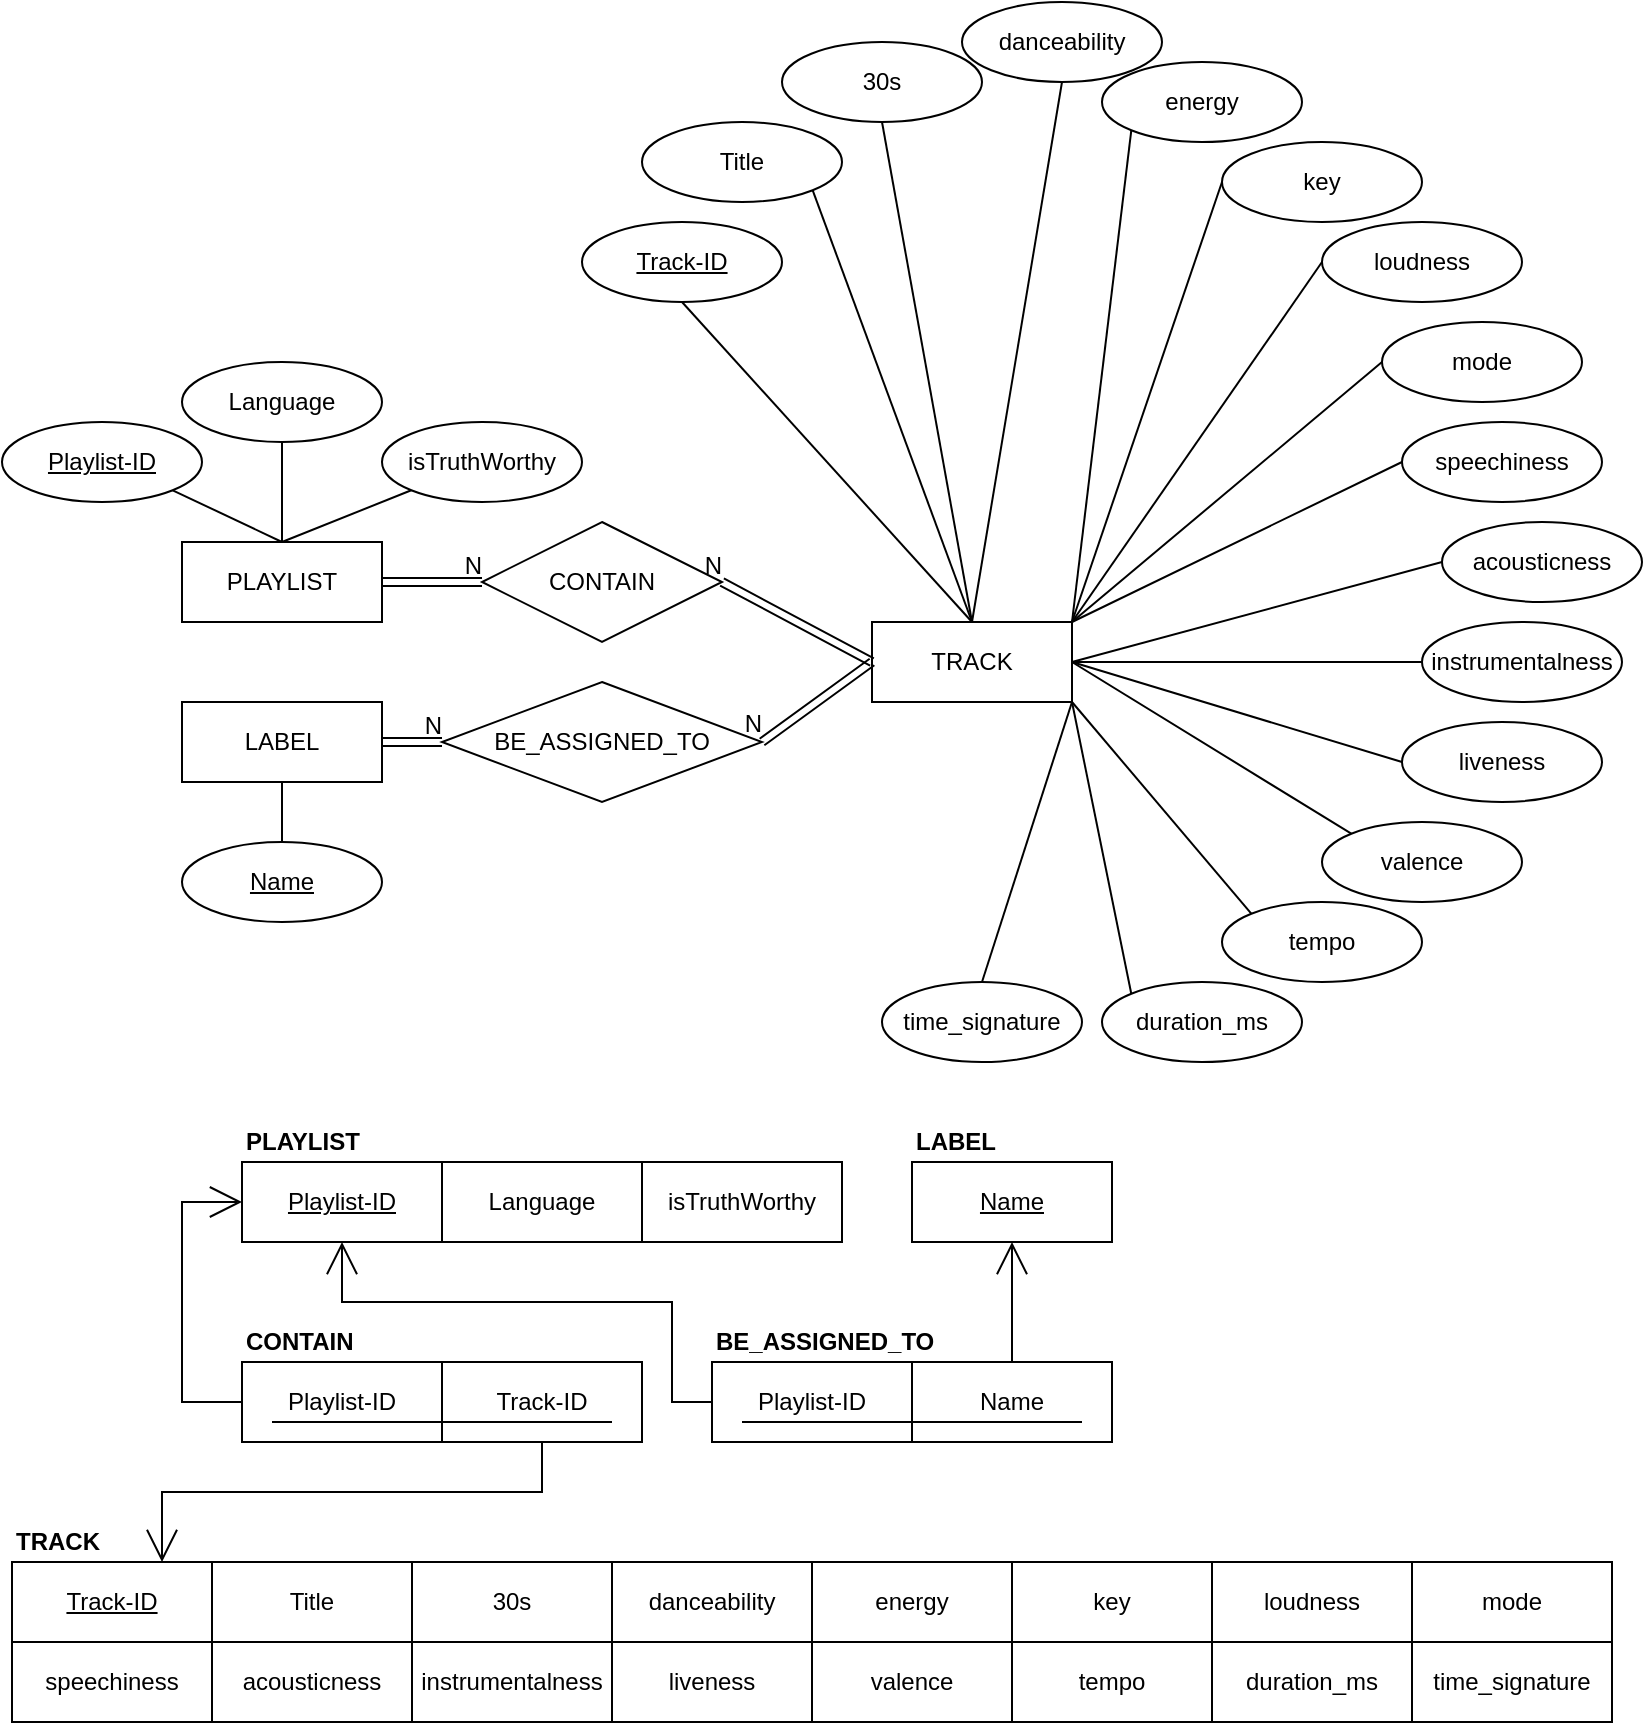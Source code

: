 <mxfile version="15.3.4" type="github">
  <diagram id="R2lEEEUBdFMjLlhIrx00" name="TrainData">
    <mxGraphModel dx="2035" dy="655" grid="1" gridSize="10" guides="1" tooltips="1" connect="1" arrows="1" fold="1" page="1" pageScale="1" pageWidth="850" pageHeight="1100" math="0" shadow="0" extFonts="Permanent Marker^https://fonts.googleapis.com/css?family=Permanent+Marker">
      <root>
        <mxCell id="0" />
        <mxCell id="1" parent="0" />
        <mxCell id="O8R1GnMpbd19PZaHdF5z-1" value="TRACK" style="whiteSpace=wrap;html=1;align=center;hachureGap=4;pointerEvents=0;" parent="1" vertex="1">
          <mxGeometry x="-395" y="320" width="100" height="40" as="geometry" />
        </mxCell>
        <mxCell id="O8R1GnMpbd19PZaHdF5z-2" value="Track-ID" style="ellipse;whiteSpace=wrap;html=1;align=center;fontStyle=4;hachureGap=4;pointerEvents=0;" parent="1" vertex="1">
          <mxGeometry x="-540" y="120" width="100" height="40" as="geometry" />
        </mxCell>
        <mxCell id="O8R1GnMpbd19PZaHdF5z-3" value="Title" style="ellipse;whiteSpace=wrap;html=1;align=center;hachureGap=4;pointerEvents=0;" parent="1" vertex="1">
          <mxGeometry x="-510" y="70" width="100" height="40" as="geometry" />
        </mxCell>
        <mxCell id="O8R1GnMpbd19PZaHdF5z-5" value="30s" style="ellipse;whiteSpace=wrap;html=1;align=center;hachureGap=4;pointerEvents=0;" parent="1" vertex="1">
          <mxGeometry x="-440" y="30" width="100" height="40" as="geometry" />
        </mxCell>
        <mxCell id="O8R1GnMpbd19PZaHdF5z-6" value="danceability" style="ellipse;whiteSpace=wrap;html=1;align=center;hachureGap=4;pointerEvents=0;" parent="1" vertex="1">
          <mxGeometry x="-350" y="10" width="100" height="40" as="geometry" />
        </mxCell>
        <mxCell id="O8R1GnMpbd19PZaHdF5z-7" value="energy" style="ellipse;whiteSpace=wrap;html=1;align=center;hachureGap=4;pointerEvents=0;" parent="1" vertex="1">
          <mxGeometry x="-280" y="40" width="100" height="40" as="geometry" />
        </mxCell>
        <mxCell id="O8R1GnMpbd19PZaHdF5z-8" value="key" style="ellipse;whiteSpace=wrap;html=1;align=center;hachureGap=4;pointerEvents=0;" parent="1" vertex="1">
          <mxGeometry x="-220" y="80" width="100" height="40" as="geometry" />
        </mxCell>
        <mxCell id="O8R1GnMpbd19PZaHdF5z-9" value="loudness" style="ellipse;whiteSpace=wrap;html=1;align=center;hachureGap=4;pointerEvents=0;" parent="1" vertex="1">
          <mxGeometry x="-170" y="120" width="100" height="40" as="geometry" />
        </mxCell>
        <mxCell id="O8R1GnMpbd19PZaHdF5z-10" value="mode" style="ellipse;whiteSpace=wrap;html=1;align=center;hachureGap=4;pointerEvents=0;" parent="1" vertex="1">
          <mxGeometry x="-140" y="170" width="100" height="40" as="geometry" />
        </mxCell>
        <mxCell id="O8R1GnMpbd19PZaHdF5z-11" value="speechiness" style="ellipse;whiteSpace=wrap;html=1;align=center;hachureGap=4;pointerEvents=0;" parent="1" vertex="1">
          <mxGeometry x="-130" y="220" width="100" height="40" as="geometry" />
        </mxCell>
        <mxCell id="O8R1GnMpbd19PZaHdF5z-12" value="acousticness" style="ellipse;whiteSpace=wrap;html=1;align=center;hachureGap=4;pointerEvents=0;" parent="1" vertex="1">
          <mxGeometry x="-110" y="270" width="100" height="40" as="geometry" />
        </mxCell>
        <mxCell id="O8R1GnMpbd19PZaHdF5z-13" value="instrumentalness" style="ellipse;whiteSpace=wrap;html=1;align=center;hachureGap=4;pointerEvents=0;" parent="1" vertex="1">
          <mxGeometry x="-120" y="320" width="100" height="40" as="geometry" />
        </mxCell>
        <mxCell id="O8R1GnMpbd19PZaHdF5z-14" value="liveness" style="ellipse;whiteSpace=wrap;html=1;align=center;hachureGap=4;pointerEvents=0;" parent="1" vertex="1">
          <mxGeometry x="-130" y="370" width="100" height="40" as="geometry" />
        </mxCell>
        <mxCell id="O8R1GnMpbd19PZaHdF5z-15" value="valence" style="ellipse;whiteSpace=wrap;html=1;align=center;hachureGap=4;pointerEvents=0;" parent="1" vertex="1">
          <mxGeometry x="-170" y="420" width="100" height="40" as="geometry" />
        </mxCell>
        <mxCell id="O8R1GnMpbd19PZaHdF5z-16" value="tempo" style="ellipse;whiteSpace=wrap;html=1;align=center;hachureGap=4;pointerEvents=0;" parent="1" vertex="1">
          <mxGeometry x="-220" y="460" width="100" height="40" as="geometry" />
        </mxCell>
        <mxCell id="O8R1GnMpbd19PZaHdF5z-17" value="duration_ms" style="ellipse;whiteSpace=wrap;html=1;align=center;hachureGap=4;pointerEvents=0;" parent="1" vertex="1">
          <mxGeometry x="-280" y="500" width="100" height="40" as="geometry" />
        </mxCell>
        <mxCell id="O8R1GnMpbd19PZaHdF5z-18" value="time_signature" style="ellipse;whiteSpace=wrap;html=1;align=center;hachureGap=4;pointerEvents=0;" parent="1" vertex="1">
          <mxGeometry x="-390" y="500" width="100" height="40" as="geometry" />
        </mxCell>
        <mxCell id="O8R1GnMpbd19PZaHdF5z-19" value="PLAYLIST" style="whiteSpace=wrap;html=1;align=center;hachureGap=4;pointerEvents=0;" parent="1" vertex="1">
          <mxGeometry x="-740" y="280" width="100" height="40" as="geometry" />
        </mxCell>
        <mxCell id="O8R1GnMpbd19PZaHdF5z-20" value="Playlist-ID" style="ellipse;whiteSpace=wrap;html=1;align=center;fontStyle=4;hachureGap=4;pointerEvents=0;" parent="1" vertex="1">
          <mxGeometry x="-830" y="220" width="100" height="40" as="geometry" />
        </mxCell>
        <mxCell id="O8R1GnMpbd19PZaHdF5z-21" value="CONTAIN" style="shape=rhombus;perimeter=rhombusPerimeter;whiteSpace=wrap;html=1;align=center;hachureGap=4;pointerEvents=0;" parent="1" vertex="1">
          <mxGeometry x="-590" y="270" width="120" height="60" as="geometry" />
        </mxCell>
        <mxCell id="O8R1GnMpbd19PZaHdF5z-22" value="" style="shape=link;html=1;rounded=0;endArrow=open;startSize=14;endSize=14;sourcePerimeterSpacing=8;targetPerimeterSpacing=8;exitX=1;exitY=0.5;exitDx=0;exitDy=0;entryX=0;entryY=0.5;entryDx=0;entryDy=0;" parent="1" source="O8R1GnMpbd19PZaHdF5z-19" target="O8R1GnMpbd19PZaHdF5z-21" edge="1">
          <mxGeometry relative="1" as="geometry">
            <mxPoint x="-635" y="340" as="sourcePoint" />
            <mxPoint x="-475" y="340" as="targetPoint" />
          </mxGeometry>
        </mxCell>
        <mxCell id="O8R1GnMpbd19PZaHdF5z-23" value="N" style="resizable=0;html=1;align=right;verticalAlign=bottom;" parent="O8R1GnMpbd19PZaHdF5z-22" connectable="0" vertex="1">
          <mxGeometry x="1" relative="1" as="geometry" />
        </mxCell>
        <mxCell id="O8R1GnMpbd19PZaHdF5z-24" value="" style="shape=link;html=1;rounded=0;endArrow=open;startSize=14;endSize=14;sourcePerimeterSpacing=8;targetPerimeterSpacing=8;exitX=0;exitY=0.5;exitDx=0;exitDy=0;entryX=1;entryY=0.5;entryDx=0;entryDy=0;" parent="1" source="O8R1GnMpbd19PZaHdF5z-1" target="O8R1GnMpbd19PZaHdF5z-21" edge="1">
          <mxGeometry relative="1" as="geometry">
            <mxPoint x="-755" y="320" as="sourcePoint" />
            <mxPoint x="-675" y="320" as="targetPoint" />
          </mxGeometry>
        </mxCell>
        <mxCell id="O8R1GnMpbd19PZaHdF5z-25" value="N" style="resizable=0;html=1;align=right;verticalAlign=bottom;" parent="O8R1GnMpbd19PZaHdF5z-24" connectable="0" vertex="1">
          <mxGeometry x="1" relative="1" as="geometry" />
        </mxCell>
        <mxCell id="O8R1GnMpbd19PZaHdF5z-26" value="LABEL" style="whiteSpace=wrap;html=1;align=center;hachureGap=4;pointerEvents=0;" parent="1" vertex="1">
          <mxGeometry x="-740" y="360" width="100" height="40" as="geometry" />
        </mxCell>
        <mxCell id="O8R1GnMpbd19PZaHdF5z-28" value="Name" style="ellipse;whiteSpace=wrap;html=1;align=center;fontStyle=4;hachureGap=4;pointerEvents=0;" parent="1" vertex="1">
          <mxGeometry x="-740" y="430" width="100" height="40" as="geometry" />
        </mxCell>
        <mxCell id="O8R1GnMpbd19PZaHdF5z-29" value="BE_ASSIGNED_TO" style="shape=rhombus;perimeter=rhombusPerimeter;whiteSpace=wrap;html=1;align=center;hachureGap=4;pointerEvents=0;" parent="1" vertex="1">
          <mxGeometry x="-610" y="350" width="160" height="60" as="geometry" />
        </mxCell>
        <mxCell id="O8R1GnMpbd19PZaHdF5z-30" value="" style="shape=link;html=1;rounded=0;endArrow=open;startSize=14;endSize=14;sourcePerimeterSpacing=8;targetPerimeterSpacing=8;exitX=1;exitY=0.5;exitDx=0;exitDy=0;entryX=0;entryY=0.5;entryDx=0;entryDy=0;" parent="1" source="O8R1GnMpbd19PZaHdF5z-26" target="O8R1GnMpbd19PZaHdF5z-29" edge="1">
          <mxGeometry relative="1" as="geometry">
            <mxPoint x="-675" y="320" as="sourcePoint" />
            <mxPoint x="-595" y="320" as="targetPoint" />
          </mxGeometry>
        </mxCell>
        <mxCell id="O8R1GnMpbd19PZaHdF5z-31" value="N" style="resizable=0;html=1;align=right;verticalAlign=bottom;" parent="O8R1GnMpbd19PZaHdF5z-30" connectable="0" vertex="1">
          <mxGeometry x="1" relative="1" as="geometry" />
        </mxCell>
        <mxCell id="O8R1GnMpbd19PZaHdF5z-32" value="" style="shape=link;html=1;rounded=0;endArrow=open;startSize=14;endSize=14;sourcePerimeterSpacing=8;targetPerimeterSpacing=8;exitX=0;exitY=0.5;exitDx=0;exitDy=0;entryX=1;entryY=0.5;entryDx=0;entryDy=0;" parent="1" source="O8R1GnMpbd19PZaHdF5z-1" target="O8R1GnMpbd19PZaHdF5z-29" edge="1">
          <mxGeometry relative="1" as="geometry">
            <mxPoint x="-755" y="510" as="sourcePoint" />
            <mxPoint x="-675" y="450" as="targetPoint" />
          </mxGeometry>
        </mxCell>
        <mxCell id="O8R1GnMpbd19PZaHdF5z-33" value="N" style="resizable=0;html=1;align=right;verticalAlign=bottom;" parent="O8R1GnMpbd19PZaHdF5z-32" connectable="0" vertex="1">
          <mxGeometry x="1" relative="1" as="geometry" />
        </mxCell>
        <mxCell id="2c1TFM7JJi7qjrIvkmbM-1" value="" style="endArrow=none;html=1;rounded=0;startSize=14;endSize=14;sourcePerimeterSpacing=8;targetPerimeterSpacing=8;exitX=0.5;exitY=1;exitDx=0;exitDy=0;entryX=0.5;entryY=0;entryDx=0;entryDy=0;" edge="1" parent="1" source="O8R1GnMpbd19PZaHdF5z-2" target="O8R1GnMpbd19PZaHdF5z-1">
          <mxGeometry relative="1" as="geometry">
            <mxPoint x="-615" y="250" as="sourcePoint" />
            <mxPoint x="-455" y="250" as="targetPoint" />
          </mxGeometry>
        </mxCell>
        <mxCell id="2c1TFM7JJi7qjrIvkmbM-2" value="" style="endArrow=none;html=1;rounded=0;startSize=14;endSize=14;sourcePerimeterSpacing=8;targetPerimeterSpacing=8;exitX=1;exitY=1;exitDx=0;exitDy=0;entryX=0.5;entryY=0;entryDx=0;entryDy=0;" edge="1" parent="1" source="O8R1GnMpbd19PZaHdF5z-3" target="O8R1GnMpbd19PZaHdF5z-1">
          <mxGeometry relative="1" as="geometry">
            <mxPoint x="-505" y="160" as="sourcePoint" />
            <mxPoint x="-425" y="300" as="targetPoint" />
          </mxGeometry>
        </mxCell>
        <mxCell id="2c1TFM7JJi7qjrIvkmbM-3" value="" style="endArrow=none;html=1;rounded=0;startSize=14;endSize=14;sourcePerimeterSpacing=8;targetPerimeterSpacing=8;exitX=0.5;exitY=1;exitDx=0;exitDy=0;entryX=0.5;entryY=0;entryDx=0;entryDy=0;" edge="1" parent="1" source="O8R1GnMpbd19PZaHdF5z-5" target="O8R1GnMpbd19PZaHdF5z-1">
          <mxGeometry relative="1" as="geometry">
            <mxPoint x="-439.645" y="104.142" as="sourcePoint" />
            <mxPoint x="-400" y="300" as="targetPoint" />
          </mxGeometry>
        </mxCell>
        <mxCell id="2c1TFM7JJi7qjrIvkmbM-4" value="" style="endArrow=none;html=1;rounded=0;startSize=14;endSize=14;sourcePerimeterSpacing=8;targetPerimeterSpacing=8;exitX=0.5;exitY=1;exitDx=0;exitDy=0;entryX=0.5;entryY=0;entryDx=0;entryDy=0;" edge="1" parent="1" source="O8R1GnMpbd19PZaHdF5z-6" target="O8R1GnMpbd19PZaHdF5z-1">
          <mxGeometry relative="1" as="geometry">
            <mxPoint x="-405" y="70" as="sourcePoint" />
            <mxPoint x="-425" y="300" as="targetPoint" />
          </mxGeometry>
        </mxCell>
        <mxCell id="2c1TFM7JJi7qjrIvkmbM-5" value="" style="endArrow=none;html=1;rounded=0;startSize=14;endSize=14;sourcePerimeterSpacing=8;targetPerimeterSpacing=8;exitX=0;exitY=1;exitDx=0;exitDy=0;entryX=1;entryY=0;entryDx=0;entryDy=0;" edge="1" parent="1" source="O8R1GnMpbd19PZaHdF5z-7" target="O8R1GnMpbd19PZaHdF5z-1">
          <mxGeometry relative="1" as="geometry">
            <mxPoint x="-315" y="50" as="sourcePoint" />
            <mxPoint x="-425" y="300" as="targetPoint" />
          </mxGeometry>
        </mxCell>
        <mxCell id="2c1TFM7JJi7qjrIvkmbM-6" value="" style="endArrow=none;html=1;rounded=0;startSize=14;endSize=14;sourcePerimeterSpacing=8;targetPerimeterSpacing=8;exitX=0;exitY=0.5;exitDx=0;exitDy=0;entryX=1;entryY=0;entryDx=0;entryDy=0;" edge="1" parent="1" source="O8R1GnMpbd19PZaHdF5z-8" target="O8R1GnMpbd19PZaHdF5z-1">
          <mxGeometry relative="1" as="geometry">
            <mxPoint x="-280.355" y="74.142" as="sourcePoint" />
            <mxPoint x="-375" y="300" as="targetPoint" />
          </mxGeometry>
        </mxCell>
        <mxCell id="2c1TFM7JJi7qjrIvkmbM-7" value="" style="endArrow=none;html=1;rounded=0;startSize=14;endSize=14;sourcePerimeterSpacing=8;targetPerimeterSpacing=8;exitX=0;exitY=0.5;exitDx=0;exitDy=0;entryX=1;entryY=0;entryDx=0;entryDy=0;" edge="1" parent="1" source="O8R1GnMpbd19PZaHdF5z-9" target="O8R1GnMpbd19PZaHdF5z-1">
          <mxGeometry relative="1" as="geometry">
            <mxPoint x="-235" y="100" as="sourcePoint" />
            <mxPoint x="-375" y="300" as="targetPoint" />
          </mxGeometry>
        </mxCell>
        <mxCell id="2c1TFM7JJi7qjrIvkmbM-8" value="" style="endArrow=none;html=1;rounded=0;startSize=14;endSize=14;sourcePerimeterSpacing=8;targetPerimeterSpacing=8;exitX=0;exitY=0.5;exitDx=0;exitDy=0;entryX=1;entryY=0;entryDx=0;entryDy=0;" edge="1" parent="1" source="O8R1GnMpbd19PZaHdF5z-10" target="O8R1GnMpbd19PZaHdF5z-1">
          <mxGeometry relative="1" as="geometry">
            <mxPoint x="-185" y="140" as="sourcePoint" />
            <mxPoint x="-375" y="300" as="targetPoint" />
          </mxGeometry>
        </mxCell>
        <mxCell id="2c1TFM7JJi7qjrIvkmbM-9" value="" style="endArrow=none;html=1;rounded=0;startSize=14;endSize=14;sourcePerimeterSpacing=8;targetPerimeterSpacing=8;exitX=0;exitY=0.5;exitDx=0;exitDy=0;entryX=1;entryY=0;entryDx=0;entryDy=0;" edge="1" parent="1" source="O8R1GnMpbd19PZaHdF5z-11" target="O8R1GnMpbd19PZaHdF5z-1">
          <mxGeometry relative="1" as="geometry">
            <mxPoint x="-145.0" y="190" as="sourcePoint" />
            <mxPoint x="-375" y="300" as="targetPoint" />
          </mxGeometry>
        </mxCell>
        <mxCell id="2c1TFM7JJi7qjrIvkmbM-10" value="" style="endArrow=none;html=1;rounded=0;startSize=14;endSize=14;sourcePerimeterSpacing=8;targetPerimeterSpacing=8;exitX=0;exitY=0.5;exitDx=0;exitDy=0;entryX=1;entryY=0.5;entryDx=0;entryDy=0;" edge="1" parent="1" source="O8R1GnMpbd19PZaHdF5z-12" target="O8R1GnMpbd19PZaHdF5z-1">
          <mxGeometry relative="1" as="geometry">
            <mxPoint x="-135.0" y="240" as="sourcePoint" />
            <mxPoint x="-375" y="300" as="targetPoint" />
          </mxGeometry>
        </mxCell>
        <mxCell id="2c1TFM7JJi7qjrIvkmbM-11" value="" style="endArrow=none;html=1;rounded=0;startSize=14;endSize=14;sourcePerimeterSpacing=8;targetPerimeterSpacing=8;exitX=0;exitY=0.5;exitDx=0;exitDy=0;entryX=1;entryY=0.5;entryDx=0;entryDy=0;" edge="1" parent="1" source="O8R1GnMpbd19PZaHdF5z-13" target="O8R1GnMpbd19PZaHdF5z-1">
          <mxGeometry relative="1" as="geometry">
            <mxPoint x="-115.0" y="290" as="sourcePoint" />
            <mxPoint x="-375" y="320" as="targetPoint" />
          </mxGeometry>
        </mxCell>
        <mxCell id="2c1TFM7JJi7qjrIvkmbM-12" value="" style="endArrow=none;html=1;rounded=0;startSize=14;endSize=14;sourcePerimeterSpacing=8;targetPerimeterSpacing=8;exitX=0;exitY=0.5;exitDx=0;exitDy=0;entryX=1;entryY=0.5;entryDx=0;entryDy=0;" edge="1" parent="1" source="O8R1GnMpbd19PZaHdF5z-14" target="O8R1GnMpbd19PZaHdF5z-1">
          <mxGeometry relative="1" as="geometry">
            <mxPoint x="-125.0" y="340" as="sourcePoint" />
            <mxPoint x="-375" y="320" as="targetPoint" />
          </mxGeometry>
        </mxCell>
        <mxCell id="2c1TFM7JJi7qjrIvkmbM-13" value="" style="endArrow=none;html=1;rounded=0;startSize=14;endSize=14;sourcePerimeterSpacing=8;targetPerimeterSpacing=8;exitX=0;exitY=0;exitDx=0;exitDy=0;entryX=1;entryY=0.5;entryDx=0;entryDy=0;" edge="1" parent="1" source="O8R1GnMpbd19PZaHdF5z-15" target="O8R1GnMpbd19PZaHdF5z-1">
          <mxGeometry relative="1" as="geometry">
            <mxPoint x="-135.0" y="390" as="sourcePoint" />
            <mxPoint x="-375" y="320" as="targetPoint" />
          </mxGeometry>
        </mxCell>
        <mxCell id="2c1TFM7JJi7qjrIvkmbM-14" value="" style="endArrow=none;html=1;rounded=0;startSize=14;endSize=14;sourcePerimeterSpacing=8;targetPerimeterSpacing=8;exitX=0;exitY=0;exitDx=0;exitDy=0;entryX=1;entryY=1;entryDx=0;entryDy=0;" edge="1" parent="1" source="O8R1GnMpbd19PZaHdF5z-16" target="O8R1GnMpbd19PZaHdF5z-1">
          <mxGeometry relative="1" as="geometry">
            <mxPoint x="-160.355" y="425.858" as="sourcePoint" />
            <mxPoint x="-375" y="320" as="targetPoint" />
          </mxGeometry>
        </mxCell>
        <mxCell id="2c1TFM7JJi7qjrIvkmbM-15" value="" style="endArrow=none;html=1;rounded=0;startSize=14;endSize=14;sourcePerimeterSpacing=8;targetPerimeterSpacing=8;exitX=0;exitY=0;exitDx=0;exitDy=0;entryX=1;entryY=1;entryDx=0;entryDy=0;" edge="1" parent="1" source="O8R1GnMpbd19PZaHdF5z-17" target="O8R1GnMpbd19PZaHdF5z-1">
          <mxGeometry relative="1" as="geometry">
            <mxPoint x="-210.355" y="465.858" as="sourcePoint" />
            <mxPoint x="-375" y="340" as="targetPoint" />
          </mxGeometry>
        </mxCell>
        <mxCell id="2c1TFM7JJi7qjrIvkmbM-16" value="" style="endArrow=none;html=1;rounded=0;startSize=14;endSize=14;sourcePerimeterSpacing=8;targetPerimeterSpacing=8;exitX=0.5;exitY=0;exitDx=0;exitDy=0;entryX=1;entryY=1;entryDx=0;entryDy=0;" edge="1" parent="1" source="O8R1GnMpbd19PZaHdF5z-18" target="O8R1GnMpbd19PZaHdF5z-1">
          <mxGeometry relative="1" as="geometry">
            <mxPoint x="-270.355" y="505.858" as="sourcePoint" />
            <mxPoint x="-375" y="340" as="targetPoint" />
          </mxGeometry>
        </mxCell>
        <mxCell id="2c1TFM7JJi7qjrIvkmbM-17" value="" style="endArrow=none;html=1;rounded=0;startSize=14;endSize=14;sourcePerimeterSpacing=8;targetPerimeterSpacing=8;exitX=0.5;exitY=1;exitDx=0;exitDy=0;entryX=0.5;entryY=0;entryDx=0;entryDy=0;" edge="1" parent="1" source="O8R1GnMpbd19PZaHdF5z-26" target="O8R1GnMpbd19PZaHdF5z-28">
          <mxGeometry relative="1" as="geometry">
            <mxPoint x="-135.355" y="505.858" as="sourcePoint" />
            <mxPoint x="-240" y="340" as="targetPoint" />
          </mxGeometry>
        </mxCell>
        <mxCell id="2c1TFM7JJi7qjrIvkmbM-18" value="" style="endArrow=none;html=1;rounded=0;startSize=14;endSize=14;sourcePerimeterSpacing=8;targetPerimeterSpacing=8;exitX=0.5;exitY=0;exitDx=0;exitDy=0;entryX=1;entryY=1;entryDx=0;entryDy=0;" edge="1" parent="1" source="O8R1GnMpbd19PZaHdF5z-19" target="O8R1GnMpbd19PZaHdF5z-20">
          <mxGeometry relative="1" as="geometry">
            <mxPoint x="-730" y="500" as="sourcePoint" />
            <mxPoint x="-764.746" y="464.183" as="targetPoint" />
          </mxGeometry>
        </mxCell>
        <mxCell id="2c1TFM7JJi7qjrIvkmbM-19" value="Language" style="ellipse;whiteSpace=wrap;html=1;align=center;hachureGap=4;pointerEvents=0;" vertex="1" parent="1">
          <mxGeometry x="-740" y="190" width="100" height="40" as="geometry" />
        </mxCell>
        <mxCell id="2c1TFM7JJi7qjrIvkmbM-20" value="isTruthWorthy" style="ellipse;whiteSpace=wrap;html=1;align=center;hachureGap=4;pointerEvents=0;" vertex="1" parent="1">
          <mxGeometry x="-640" y="220" width="100" height="40" as="geometry" />
        </mxCell>
        <mxCell id="2c1TFM7JJi7qjrIvkmbM-21" value="" style="endArrow=none;html=1;rounded=0;startSize=14;endSize=14;sourcePerimeterSpacing=8;targetPerimeterSpacing=8;exitX=0.5;exitY=0;exitDx=0;exitDy=0;entryX=0.5;entryY=1;entryDx=0;entryDy=0;" edge="1" parent="1" source="O8R1GnMpbd19PZaHdF5z-19" target="2c1TFM7JJi7qjrIvkmbM-19">
          <mxGeometry relative="1" as="geometry">
            <mxPoint x="-680" y="290" as="sourcePoint" />
            <mxPoint x="-734.645" y="264.142" as="targetPoint" />
          </mxGeometry>
        </mxCell>
        <mxCell id="2c1TFM7JJi7qjrIvkmbM-22" value="" style="endArrow=none;html=1;rounded=0;startSize=14;endSize=14;sourcePerimeterSpacing=8;targetPerimeterSpacing=8;exitX=0.5;exitY=0;exitDx=0;exitDy=0;entryX=0;entryY=1;entryDx=0;entryDy=0;" edge="1" parent="1" source="O8R1GnMpbd19PZaHdF5z-19" target="2c1TFM7JJi7qjrIvkmbM-20">
          <mxGeometry relative="1" as="geometry">
            <mxPoint x="-680" y="290" as="sourcePoint" />
            <mxPoint x="-680" y="240" as="targetPoint" />
          </mxGeometry>
        </mxCell>
        <mxCell id="2c1TFM7JJi7qjrIvkmbM-23" value="&lt;span&gt;&lt;u&gt;Playlist-ID&lt;/u&gt;&lt;/span&gt;" style="whiteSpace=wrap;html=1;align=center;hachureGap=4;pointerEvents=0;" vertex="1" parent="1">
          <mxGeometry x="-710" y="590" width="100" height="40" as="geometry" />
        </mxCell>
        <mxCell id="2c1TFM7JJi7qjrIvkmbM-25" value="Language" style="whiteSpace=wrap;html=1;align=center;hachureGap=4;pointerEvents=0;" vertex="1" parent="1">
          <mxGeometry x="-610" y="590" width="100" height="40" as="geometry" />
        </mxCell>
        <mxCell id="2c1TFM7JJi7qjrIvkmbM-26" value="isTruthWorthy" style="whiteSpace=wrap;html=1;align=center;hachureGap=4;pointerEvents=0;" vertex="1" parent="1">
          <mxGeometry x="-510" y="590" width="100" height="40" as="geometry" />
        </mxCell>
        <mxCell id="2c1TFM7JJi7qjrIvkmbM-27" value="&lt;b&gt;PLAYLIST&lt;/b&gt;" style="text;html=1;strokeColor=none;fillColor=none;align=left;verticalAlign=middle;whiteSpace=wrap;rounded=0;hachureGap=4;pointerEvents=0;" vertex="1" parent="1">
          <mxGeometry x="-710" y="570" width="40" height="20" as="geometry" />
        </mxCell>
        <mxCell id="2c1TFM7JJi7qjrIvkmbM-28" value="&lt;span&gt;&lt;u&gt;Name&lt;/u&gt;&lt;/span&gt;" style="whiteSpace=wrap;html=1;align=center;hachureGap=4;pointerEvents=0;" vertex="1" parent="1">
          <mxGeometry x="-375" y="590" width="100" height="40" as="geometry" />
        </mxCell>
        <mxCell id="2c1TFM7JJi7qjrIvkmbM-31" value="&lt;b&gt;LABEL&lt;/b&gt;" style="text;html=1;strokeColor=none;fillColor=none;align=left;verticalAlign=middle;whiteSpace=wrap;rounded=0;hachureGap=4;pointerEvents=0;" vertex="1" parent="1">
          <mxGeometry x="-375" y="570" width="40" height="20" as="geometry" />
        </mxCell>
        <mxCell id="2c1TFM7JJi7qjrIvkmbM-32" value="&lt;span&gt;&lt;u&gt;Track-ID&lt;/u&gt;&lt;/span&gt;" style="whiteSpace=wrap;html=1;align=center;hachureGap=4;pointerEvents=0;" vertex="1" parent="1">
          <mxGeometry x="-825" y="790" width="100" height="40" as="geometry" />
        </mxCell>
        <mxCell id="2c1TFM7JJi7qjrIvkmbM-33" value="&lt;b&gt;TRACK&lt;/b&gt;" style="text;html=1;strokeColor=none;fillColor=none;align=left;verticalAlign=middle;whiteSpace=wrap;rounded=0;hachureGap=4;pointerEvents=0;" vertex="1" parent="1">
          <mxGeometry x="-825" y="770" width="40" height="20" as="geometry" />
        </mxCell>
        <mxCell id="2c1TFM7JJi7qjrIvkmbM-34" value="Title" style="whiteSpace=wrap;html=1;align=center;hachureGap=4;pointerEvents=0;" vertex="1" parent="1">
          <mxGeometry x="-725" y="790" width="100" height="40" as="geometry" />
        </mxCell>
        <mxCell id="2c1TFM7JJi7qjrIvkmbM-35" value="30s" style="whiteSpace=wrap;html=1;align=center;hachureGap=4;pointerEvents=0;" vertex="1" parent="1">
          <mxGeometry x="-625" y="790" width="100" height="40" as="geometry" />
        </mxCell>
        <mxCell id="2c1TFM7JJi7qjrIvkmbM-36" value="danceability" style="whiteSpace=wrap;html=1;align=center;hachureGap=4;pointerEvents=0;" vertex="1" parent="1">
          <mxGeometry x="-525" y="790" width="100" height="40" as="geometry" />
        </mxCell>
        <mxCell id="2c1TFM7JJi7qjrIvkmbM-37" value="energy" style="whiteSpace=wrap;html=1;align=center;hachureGap=4;pointerEvents=0;" vertex="1" parent="1">
          <mxGeometry x="-425" y="790" width="100" height="40" as="geometry" />
        </mxCell>
        <mxCell id="2c1TFM7JJi7qjrIvkmbM-38" value="key" style="whiteSpace=wrap;html=1;align=center;hachureGap=4;pointerEvents=0;" vertex="1" parent="1">
          <mxGeometry x="-325" y="790" width="100" height="40" as="geometry" />
        </mxCell>
        <mxCell id="2c1TFM7JJi7qjrIvkmbM-39" value="loudness" style="whiteSpace=wrap;html=1;align=center;hachureGap=4;pointerEvents=0;" vertex="1" parent="1">
          <mxGeometry x="-225" y="790" width="100" height="40" as="geometry" />
        </mxCell>
        <mxCell id="2c1TFM7JJi7qjrIvkmbM-40" value="mode" style="whiteSpace=wrap;html=1;align=center;hachureGap=4;pointerEvents=0;" vertex="1" parent="1">
          <mxGeometry x="-125" y="790" width="100" height="40" as="geometry" />
        </mxCell>
        <mxCell id="2c1TFM7JJi7qjrIvkmbM-41" value="speechiness" style="whiteSpace=wrap;html=1;align=center;hachureGap=4;pointerEvents=0;" vertex="1" parent="1">
          <mxGeometry x="-825" y="830" width="100" height="40" as="geometry" />
        </mxCell>
        <mxCell id="2c1TFM7JJi7qjrIvkmbM-42" value="acousticness" style="whiteSpace=wrap;html=1;align=center;hachureGap=4;pointerEvents=0;" vertex="1" parent="1">
          <mxGeometry x="-725" y="830" width="100" height="40" as="geometry" />
        </mxCell>
        <mxCell id="2c1TFM7JJi7qjrIvkmbM-43" value="instrumentalness" style="whiteSpace=wrap;html=1;align=center;hachureGap=4;pointerEvents=0;" vertex="1" parent="1">
          <mxGeometry x="-625" y="830" width="100" height="40" as="geometry" />
        </mxCell>
        <mxCell id="2c1TFM7JJi7qjrIvkmbM-44" value="liveness" style="whiteSpace=wrap;html=1;align=center;hachureGap=4;pointerEvents=0;" vertex="1" parent="1">
          <mxGeometry x="-525" y="830" width="100" height="40" as="geometry" />
        </mxCell>
        <mxCell id="2c1TFM7JJi7qjrIvkmbM-45" value="valence" style="whiteSpace=wrap;html=1;align=center;hachureGap=4;pointerEvents=0;" vertex="1" parent="1">
          <mxGeometry x="-425" y="830" width="100" height="40" as="geometry" />
        </mxCell>
        <mxCell id="2c1TFM7JJi7qjrIvkmbM-46" value="tempo" style="whiteSpace=wrap;html=1;align=center;hachureGap=4;pointerEvents=0;" vertex="1" parent="1">
          <mxGeometry x="-325" y="830" width="100" height="40" as="geometry" />
        </mxCell>
        <mxCell id="2c1TFM7JJi7qjrIvkmbM-47" value="duration_ms" style="whiteSpace=wrap;html=1;align=center;hachureGap=4;pointerEvents=0;" vertex="1" parent="1">
          <mxGeometry x="-225" y="830" width="100" height="40" as="geometry" />
        </mxCell>
        <mxCell id="2c1TFM7JJi7qjrIvkmbM-48" value="time_signature" style="whiteSpace=wrap;html=1;align=center;hachureGap=4;pointerEvents=0;" vertex="1" parent="1">
          <mxGeometry x="-125" y="830" width="100" height="40" as="geometry" />
        </mxCell>
        <mxCell id="2c1TFM7JJi7qjrIvkmbM-58" style="edgeStyle=orthogonalEdgeStyle;rounded=0;orthogonalLoop=1;jettySize=auto;html=1;exitX=0;exitY=0.5;exitDx=0;exitDy=0;entryX=0;entryY=0.5;entryDx=0;entryDy=0;endArrow=open;startSize=14;endSize=14;sourcePerimeterSpacing=8;targetPerimeterSpacing=8;" edge="1" parent="1" source="2c1TFM7JJi7qjrIvkmbM-49" target="2c1TFM7JJi7qjrIvkmbM-23">
          <mxGeometry relative="1" as="geometry">
            <Array as="points">
              <mxPoint x="-740" y="710" />
              <mxPoint x="-740" y="610" />
            </Array>
          </mxGeometry>
        </mxCell>
        <mxCell id="2c1TFM7JJi7qjrIvkmbM-49" value="Playlist-ID" style="whiteSpace=wrap;html=1;align=center;hachureGap=4;pointerEvents=0;" vertex="1" parent="1">
          <mxGeometry x="-710" y="690" width="100" height="40" as="geometry" />
        </mxCell>
        <mxCell id="2c1TFM7JJi7qjrIvkmbM-60" style="edgeStyle=orthogonalEdgeStyle;rounded=0;orthogonalLoop=1;jettySize=auto;html=1;exitX=0.5;exitY=1;exitDx=0;exitDy=0;entryX=0.75;entryY=0;entryDx=0;entryDy=0;endArrow=open;startSize=14;endSize=14;sourcePerimeterSpacing=8;targetPerimeterSpacing=8;" edge="1" parent="1" source="2c1TFM7JJi7qjrIvkmbM-50" target="2c1TFM7JJi7qjrIvkmbM-32">
          <mxGeometry relative="1" as="geometry" />
        </mxCell>
        <mxCell id="2c1TFM7JJi7qjrIvkmbM-50" value="&lt;span&gt;Track-ID&lt;/span&gt;" style="whiteSpace=wrap;html=1;align=center;hachureGap=4;pointerEvents=0;" vertex="1" parent="1">
          <mxGeometry x="-610" y="690" width="100" height="40" as="geometry" />
        </mxCell>
        <mxCell id="2c1TFM7JJi7qjrIvkmbM-51" value="&lt;b&gt;CONTAIN&lt;/b&gt;" style="text;html=1;strokeColor=none;fillColor=none;align=left;verticalAlign=middle;whiteSpace=wrap;rounded=0;hachureGap=4;pointerEvents=0;" vertex="1" parent="1">
          <mxGeometry x="-710" y="670" width="40" height="20" as="geometry" />
        </mxCell>
        <mxCell id="2c1TFM7JJi7qjrIvkmbM-61" style="edgeStyle=orthogonalEdgeStyle;rounded=0;orthogonalLoop=1;jettySize=auto;html=1;exitX=0;exitY=0.5;exitDx=0;exitDy=0;entryX=0.5;entryY=1;entryDx=0;entryDy=0;endArrow=open;startSize=14;endSize=14;sourcePerimeterSpacing=8;targetPerimeterSpacing=8;" edge="1" parent="1" source="2c1TFM7JJi7qjrIvkmbM-52" target="2c1TFM7JJi7qjrIvkmbM-23">
          <mxGeometry relative="1" as="geometry">
            <Array as="points">
              <mxPoint x="-495" y="710" />
              <mxPoint x="-495" y="660" />
              <mxPoint x="-660" y="660" />
            </Array>
          </mxGeometry>
        </mxCell>
        <mxCell id="2c1TFM7JJi7qjrIvkmbM-52" value="Playlist-ID" style="whiteSpace=wrap;html=1;align=center;hachureGap=4;pointerEvents=0;" vertex="1" parent="1">
          <mxGeometry x="-475" y="690" width="100" height="40" as="geometry" />
        </mxCell>
        <mxCell id="2c1TFM7JJi7qjrIvkmbM-64" style="edgeStyle=orthogonalEdgeStyle;rounded=0;orthogonalLoop=1;jettySize=auto;html=1;exitX=0.5;exitY=0;exitDx=0;exitDy=0;entryX=0.5;entryY=1;entryDx=0;entryDy=0;endArrow=open;startSize=14;endSize=14;sourcePerimeterSpacing=8;targetPerimeterSpacing=8;" edge="1" parent="1" source="2c1TFM7JJi7qjrIvkmbM-53" target="2c1TFM7JJi7qjrIvkmbM-28">
          <mxGeometry relative="1" as="geometry" />
        </mxCell>
        <mxCell id="2c1TFM7JJi7qjrIvkmbM-53" value="Name" style="whiteSpace=wrap;html=1;align=center;hachureGap=4;pointerEvents=0;" vertex="1" parent="1">
          <mxGeometry x="-375" y="690" width="100" height="40" as="geometry" />
        </mxCell>
        <mxCell id="2c1TFM7JJi7qjrIvkmbM-54" value="&lt;b&gt;BE_ASSIGNED_TO&lt;/b&gt;" style="text;html=1;strokeColor=none;fillColor=none;align=left;verticalAlign=middle;whiteSpace=wrap;rounded=0;hachureGap=4;pointerEvents=0;" vertex="1" parent="1">
          <mxGeometry x="-475" y="670" width="40" height="20" as="geometry" />
        </mxCell>
        <mxCell id="2c1TFM7JJi7qjrIvkmbM-55" value="" style="endArrow=none;html=1;rounded=0;startSize=14;endSize=14;sourcePerimeterSpacing=8;targetPerimeterSpacing=8;exitX=0.5;exitY=0;exitDx=0;exitDy=0;" edge="1" parent="1">
          <mxGeometry relative="1" as="geometry">
            <mxPoint x="-695" y="720" as="sourcePoint" />
            <mxPoint x="-525" y="720" as="targetPoint" />
          </mxGeometry>
        </mxCell>
        <mxCell id="2c1TFM7JJi7qjrIvkmbM-56" value="" style="endArrow=none;html=1;rounded=0;startSize=14;endSize=14;sourcePerimeterSpacing=8;targetPerimeterSpacing=8;exitX=0.5;exitY=0;exitDx=0;exitDy=0;" edge="1" parent="1">
          <mxGeometry relative="1" as="geometry">
            <mxPoint x="-460" y="720" as="sourcePoint" />
            <mxPoint x="-290" y="720" as="targetPoint" />
          </mxGeometry>
        </mxCell>
      </root>
    </mxGraphModel>
  </diagram>
</mxfile>
